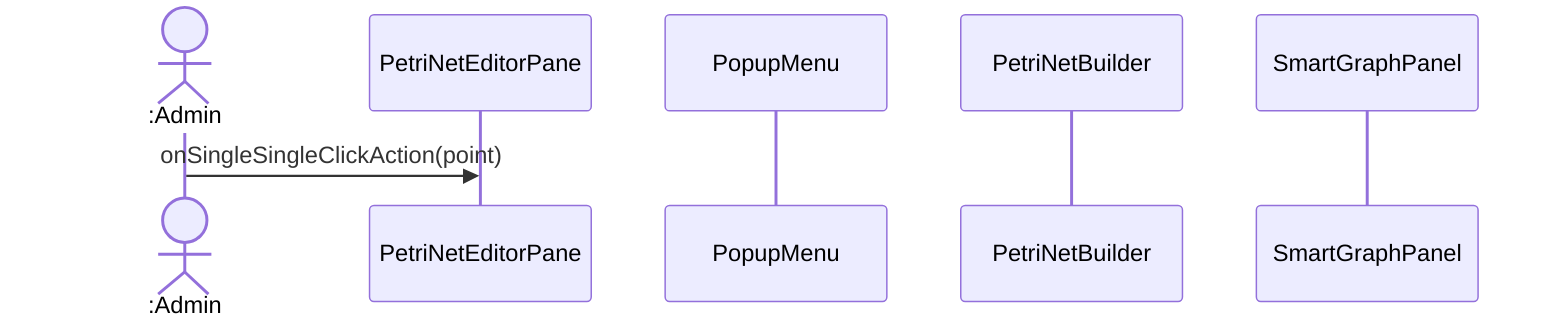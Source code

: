 sequenceDiagram
    actor Admin as :Admin
    participant EditorPane as PetriNetEditorPane
    participant Popup as PopupMenu
    participant Builder as PetriNetBuilder
    participant GraphView as SmartGraphPanel
    participant EditorPane as PetriNetEditorPane
    participant Builder as PetriNetBuilder

    participant GraphView as SmartGraphPanel

    Admin->>EditorPane: onSingleSingleClickAction(point)